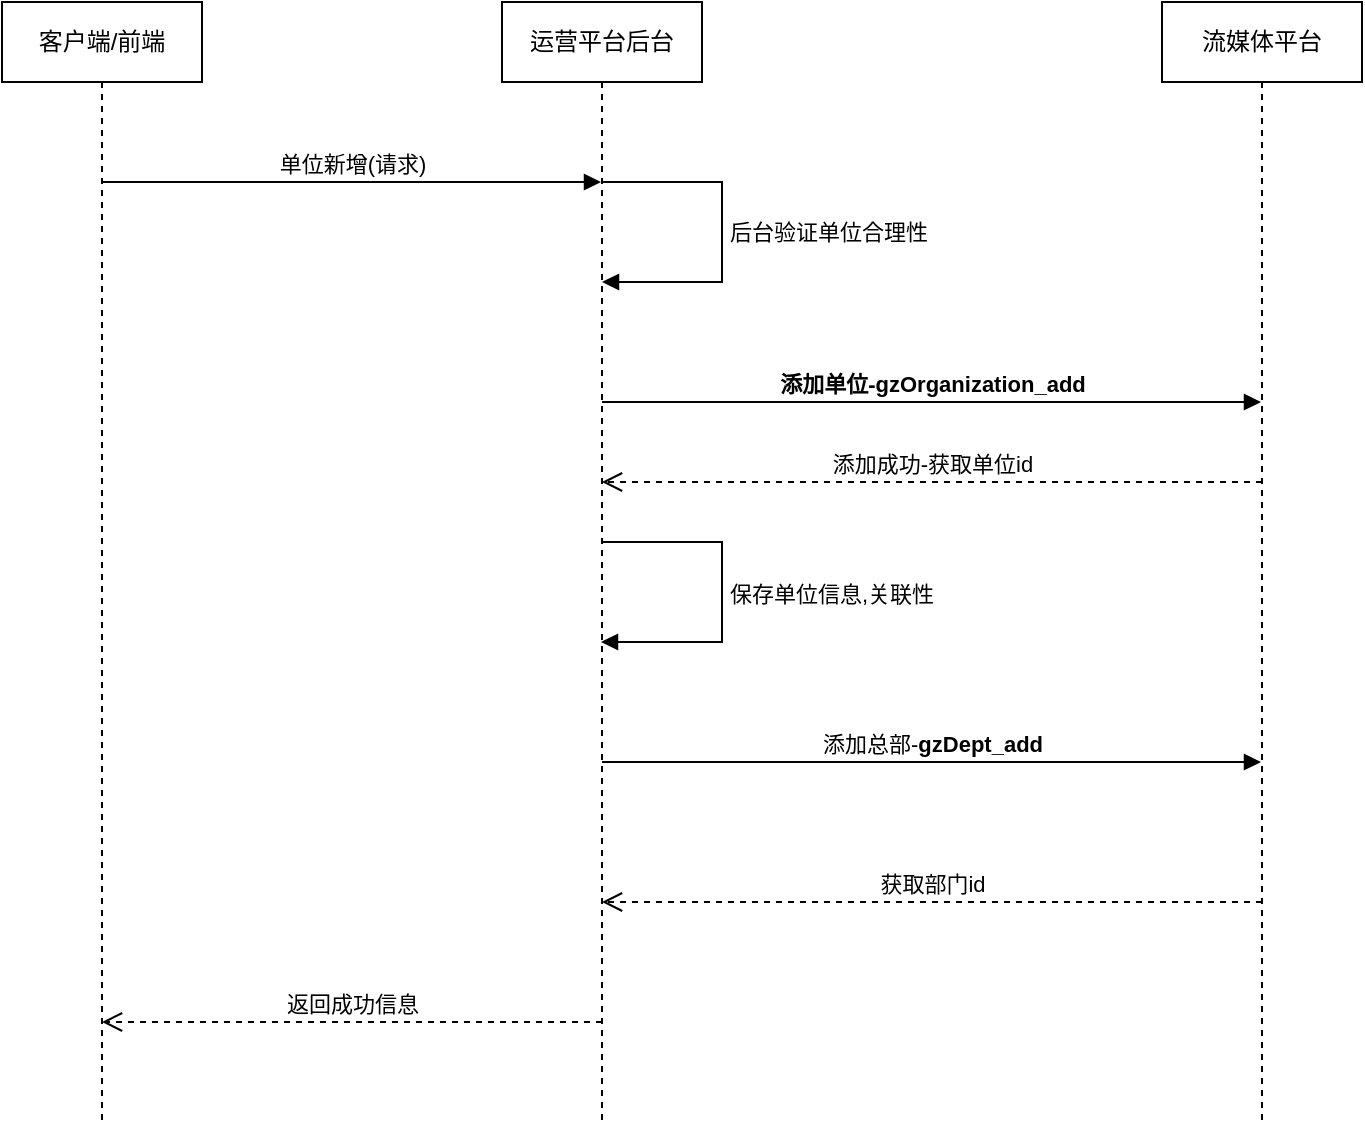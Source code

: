 <mxfile version="10.4.1" type="github"><diagram id="Ai_LwASbZOYNmhRt3kyl" name="第 1 页"><mxGraphModel dx="1394" dy="764" grid="1" gridSize="10" guides="1" tooltips="1" connect="1" arrows="1" fold="1" page="1" pageScale="1" pageWidth="827" pageHeight="1169" math="0" shadow="0"><root><mxCell id="0"/><mxCell id="1" parent="0"/><mxCell id="05-RJSllWf9TsZyS9FnR-2" value="客户端/前端" style="shape=umlLifeline;perimeter=lifelinePerimeter;whiteSpace=wrap;html=1;container=1;collapsible=0;recursiveResize=0;outlineConnect=0;" parent="1" vertex="1"><mxGeometry x="80" y="80" width="100" height="560" as="geometry"/></mxCell><mxCell id="Ueng4hF6zV881nLpONzd-1" value="运营平台后台" style="shape=umlLifeline;perimeter=lifelinePerimeter;whiteSpace=wrap;html=1;container=1;collapsible=0;recursiveResize=0;outlineConnect=0;" parent="1" vertex="1"><mxGeometry x="330" y="80" width="100" height="560" as="geometry"/></mxCell><mxCell id="Ueng4hF6zV881nLpONzd-8" value="&lt;b&gt;&lt;span lang=&quot;EN-US&quot;&gt;添加单位-gzOrganization_add&lt;/span&gt;&lt;/b&gt;" style="html=1;verticalAlign=bottom;endArrow=block;" parent="Ueng4hF6zV881nLpONzd-1" target="Ueng4hF6zV881nLpONzd-2" edge="1"><mxGeometry width="80" relative="1" as="geometry"><mxPoint x="50" y="200" as="sourcePoint"/><mxPoint x="130" y="200" as="targetPoint"/></mxGeometry></mxCell><mxCell id="Ueng4hF6zV881nLpONzd-19" value="添加总部-&lt;b&gt;&lt;span lang=&quot;EN-US&quot;&gt;gzDept_add&lt;/span&gt;&lt;/b&gt;" style="html=1;verticalAlign=bottom;endArrow=block;" parent="Ueng4hF6zV881nLpONzd-1" target="Ueng4hF6zV881nLpONzd-2" edge="1"><mxGeometry width="80" relative="1" as="geometry"><mxPoint x="50" y="380" as="sourcePoint"/><mxPoint x="130" y="380" as="targetPoint"/></mxGeometry></mxCell><mxCell id="Ueng4hF6zV881nLpONzd-2" value="流媒体平台" style="shape=umlLifeline;perimeter=lifelinePerimeter;whiteSpace=wrap;html=1;container=1;collapsible=0;recursiveResize=0;outlineConnect=0;" parent="1" vertex="1"><mxGeometry x="660" y="80" width="100" height="560" as="geometry"/></mxCell><mxCell id="Ueng4hF6zV881nLpONzd-5" value="单位新增(请求)" style="html=1;verticalAlign=bottom;endArrow=block;" parent="1" source="05-RJSllWf9TsZyS9FnR-2" target="Ueng4hF6zV881nLpONzd-1" edge="1"><mxGeometry width="80" relative="1" as="geometry"><mxPoint x="140" y="160" as="sourcePoint"/><mxPoint x="260" y="380" as="targetPoint"/><Array as="points"><mxPoint x="270" y="170"/></Array></mxGeometry></mxCell><mxCell id="Ueng4hF6zV881nLpONzd-7" value="后台验证单位合理性" style="edgeStyle=orthogonalEdgeStyle;html=1;align=left;spacingLeft=2;endArrow=block;rounded=0;" parent="1" target="Ueng4hF6zV881nLpONzd-1" edge="1"><mxGeometry relative="1" as="geometry"><mxPoint x="380" y="170" as="sourcePoint"/><Array as="points"><mxPoint x="440" y="170"/><mxPoint x="440" y="220"/></Array><mxPoint x="385" y="190" as="targetPoint"/></mxGeometry></mxCell><mxCell id="Ueng4hF6zV881nLpONzd-9" value="添加成功-获取单位id" style="html=1;verticalAlign=bottom;endArrow=open;dashed=1;endSize=8;" parent="1" target="Ueng4hF6zV881nLpONzd-1" edge="1"><mxGeometry relative="1" as="geometry"><mxPoint x="710" y="320" as="sourcePoint"/><mxPoint x="630" y="320" as="targetPoint"/></mxGeometry></mxCell><mxCell id="Ueng4hF6zV881nLpONzd-16" value="保存单位信息,关联性&lt;br&gt;" style="edgeStyle=orthogonalEdgeStyle;html=1;align=left;spacingLeft=2;endArrow=block;rounded=0;" parent="1" edge="1"><mxGeometry relative="1" as="geometry"><mxPoint x="380" y="350" as="sourcePoint"/><Array as="points"><mxPoint x="440" y="350"/><mxPoint x="440" y="400"/></Array><mxPoint x="379.5" y="400" as="targetPoint"/></mxGeometry></mxCell><mxCell id="Ueng4hF6zV881nLpONzd-18" value="返回成功信息" style="html=1;verticalAlign=bottom;endArrow=open;dashed=1;endSize=8;" parent="1" target="05-RJSllWf9TsZyS9FnR-2" edge="1"><mxGeometry relative="1" as="geometry"><mxPoint x="380" y="590" as="sourcePoint"/><mxPoint x="300" y="460" as="targetPoint"/></mxGeometry></mxCell><mxCell id="Ueng4hF6zV881nLpONzd-20" value="获取部门id" style="html=1;verticalAlign=bottom;endArrow=open;dashed=1;endSize=8;" parent="1" target="Ueng4hF6zV881nLpONzd-1" edge="1"><mxGeometry relative="1" as="geometry"><mxPoint x="710" y="530" as="sourcePoint"/><mxPoint x="630" y="530" as="targetPoint"/></mxGeometry></mxCell></root></mxGraphModel></diagram></mxfile>